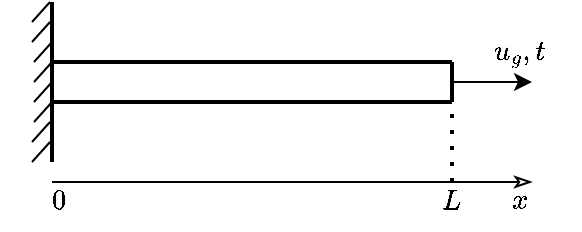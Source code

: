 <mxfile version="16.1.0" type="device"><diagram id="x9h79PI8H6rSu3jxnays" name="Page-1"><mxGraphModel dx="474" dy="246" grid="1" gridSize="10" guides="1" tooltips="1" connect="1" arrows="1" fold="1" page="1" pageScale="1" pageWidth="827" pageHeight="1169" math="1" shadow="0"><root><mxCell id="0"/><mxCell id="1" parent="0"/><mxCell id="1_MvH0zb-EZGEweWQ_cE-1" value="" style="endArrow=none;html=1;rounded=0;strokeWidth=2;" edge="1" parent="1"><mxGeometry width="50" height="50" relative="1" as="geometry"><mxPoint x="440" y="480" as="sourcePoint"/><mxPoint x="440" y="400" as="targetPoint"/></mxGeometry></mxCell><mxCell id="1_MvH0zb-EZGEweWQ_cE-2" value="" style="endArrow=none;html=1;rounded=0;strokeWidth=1;" edge="1" parent="1"><mxGeometry width="50" height="50" relative="1" as="geometry"><mxPoint x="430" y="410" as="sourcePoint"/><mxPoint x="439" y="400" as="targetPoint"/></mxGeometry></mxCell><mxCell id="1_MvH0zb-EZGEweWQ_cE-3" value="" style="endArrow=none;html=1;rounded=0;strokeWidth=1;" edge="1" parent="1"><mxGeometry width="50" height="50" relative="1" as="geometry"><mxPoint x="430" y="420" as="sourcePoint"/><mxPoint x="439" y="410" as="targetPoint"/></mxGeometry></mxCell><mxCell id="1_MvH0zb-EZGEweWQ_cE-4" value="" style="endArrow=none;html=1;rounded=0;strokeWidth=1;" edge="1" parent="1"><mxGeometry width="50" height="50" relative="1" as="geometry"><mxPoint x="431" y="430" as="sourcePoint"/><mxPoint x="440" y="420" as="targetPoint"/></mxGeometry></mxCell><mxCell id="1_MvH0zb-EZGEweWQ_cE-5" value="" style="endArrow=none;html=1;rounded=0;strokeWidth=1;" edge="1" parent="1"><mxGeometry width="50" height="50" relative="1" as="geometry"><mxPoint x="431" y="440" as="sourcePoint"/><mxPoint x="440" y="430" as="targetPoint"/></mxGeometry></mxCell><mxCell id="1_MvH0zb-EZGEweWQ_cE-6" value="" style="endArrow=none;html=1;rounded=0;strokeWidth=1;" edge="1" parent="1"><mxGeometry width="50" height="50" relative="1" as="geometry"><mxPoint x="431" y="450" as="sourcePoint"/><mxPoint x="440" y="440" as="targetPoint"/></mxGeometry></mxCell><mxCell id="1_MvH0zb-EZGEweWQ_cE-7" value="" style="endArrow=none;html=1;rounded=0;strokeWidth=1;" edge="1" parent="1"><mxGeometry width="50" height="50" relative="1" as="geometry"><mxPoint x="431" y="460" as="sourcePoint"/><mxPoint x="440" y="450" as="targetPoint"/></mxGeometry></mxCell><mxCell id="1_MvH0zb-EZGEweWQ_cE-8" value="" style="endArrow=none;html=1;rounded=0;strokeWidth=1;" edge="1" parent="1"><mxGeometry width="50" height="50" relative="1" as="geometry"><mxPoint x="430" y="470" as="sourcePoint"/><mxPoint x="439" y="460" as="targetPoint"/></mxGeometry></mxCell><mxCell id="1_MvH0zb-EZGEweWQ_cE-9" value="" style="endArrow=none;html=1;rounded=0;strokeWidth=1;" edge="1" parent="1"><mxGeometry width="50" height="50" relative="1" as="geometry"><mxPoint x="430" y="480" as="sourcePoint"/><mxPoint x="439" y="470" as="targetPoint"/></mxGeometry></mxCell><mxCell id="1_MvH0zb-EZGEweWQ_cE-10" value="" style="endArrow=none;html=1;rounded=0;strokeWidth=2;" edge="1" parent="1"><mxGeometry width="50" height="50" relative="1" as="geometry"><mxPoint x="440" y="430" as="sourcePoint"/><mxPoint x="640" y="430" as="targetPoint"/></mxGeometry></mxCell><mxCell id="1_MvH0zb-EZGEweWQ_cE-11" value="" style="endArrow=none;html=1;rounded=0;strokeWidth=2;" edge="1" parent="1"><mxGeometry width="50" height="50" relative="1" as="geometry"><mxPoint x="440" y="450" as="sourcePoint"/><mxPoint x="640" y="450" as="targetPoint"/><Array as="points"><mxPoint x="540" y="450"/></Array></mxGeometry></mxCell><mxCell id="1_MvH0zb-EZGEweWQ_cE-12" value="" style="endArrow=none;html=1;rounded=0;strokeWidth=2;" edge="1" parent="1"><mxGeometry width="50" height="50" relative="1" as="geometry"><mxPoint x="640" y="450" as="sourcePoint"/><mxPoint x="640" y="430" as="targetPoint"/></mxGeometry></mxCell><mxCell id="1_MvH0zb-EZGEweWQ_cE-13" value="" style="endArrow=classicThin;html=1;rounded=0;strokeWidth=1;startArrow=none;startFill=0;endFill=0;" edge="1" parent="1"><mxGeometry width="50" height="50" relative="1" as="geometry"><mxPoint x="440" y="490" as="sourcePoint"/><mxPoint x="680" y="490" as="targetPoint"/></mxGeometry></mxCell><mxCell id="1_MvH0zb-EZGEweWQ_cE-14" value="$$x$$" style="text;html=1;strokeColor=none;fillColor=none;align=center;verticalAlign=middle;whiteSpace=wrap;rounded=0;" vertex="1" parent="1"><mxGeometry x="644" y="484" width="60" height="30" as="geometry"/></mxCell><mxCell id="1_MvH0zb-EZGEweWQ_cE-16" value="$$0$$" style="text;html=1;strokeColor=none;fillColor=none;align=center;verticalAlign=middle;whiteSpace=wrap;rounded=0;" vertex="1" parent="1"><mxGeometry x="414" y="484" width="60" height="30" as="geometry"/></mxCell><mxCell id="1_MvH0zb-EZGEweWQ_cE-17" value="" style="endArrow=none;dashed=1;html=1;dashPattern=1 3;strokeWidth=2;rounded=0;" edge="1" parent="1"><mxGeometry width="50" height="50" relative="1" as="geometry"><mxPoint x="640" y="490" as="sourcePoint"/><mxPoint x="640" y="450" as="targetPoint"/></mxGeometry></mxCell><mxCell id="1_MvH0zb-EZGEweWQ_cE-19" value="$$L$$" style="text;html=1;strokeColor=none;fillColor=none;align=center;verticalAlign=middle;whiteSpace=wrap;rounded=0;" vertex="1" parent="1"><mxGeometry x="610" y="484" width="60" height="30" as="geometry"/></mxCell><mxCell id="1_MvH0zb-EZGEweWQ_cE-20" value="" style="endArrow=classic;html=1;rounded=0;strokeWidth=1;" edge="1" parent="1"><mxGeometry width="50" height="50" relative="1" as="geometry"><mxPoint x="640" y="440" as="sourcePoint"/><mxPoint x="680" y="440" as="targetPoint"/></mxGeometry></mxCell><mxCell id="1_MvH0zb-EZGEweWQ_cE-21" value="$$u_g, t$$" style="text;html=1;strokeColor=none;fillColor=none;align=center;verticalAlign=middle;whiteSpace=wrap;rounded=0;" vertex="1" parent="1"><mxGeometry x="644" y="410" width="60" height="30" as="geometry"/></mxCell></root></mxGraphModel></diagram></mxfile>